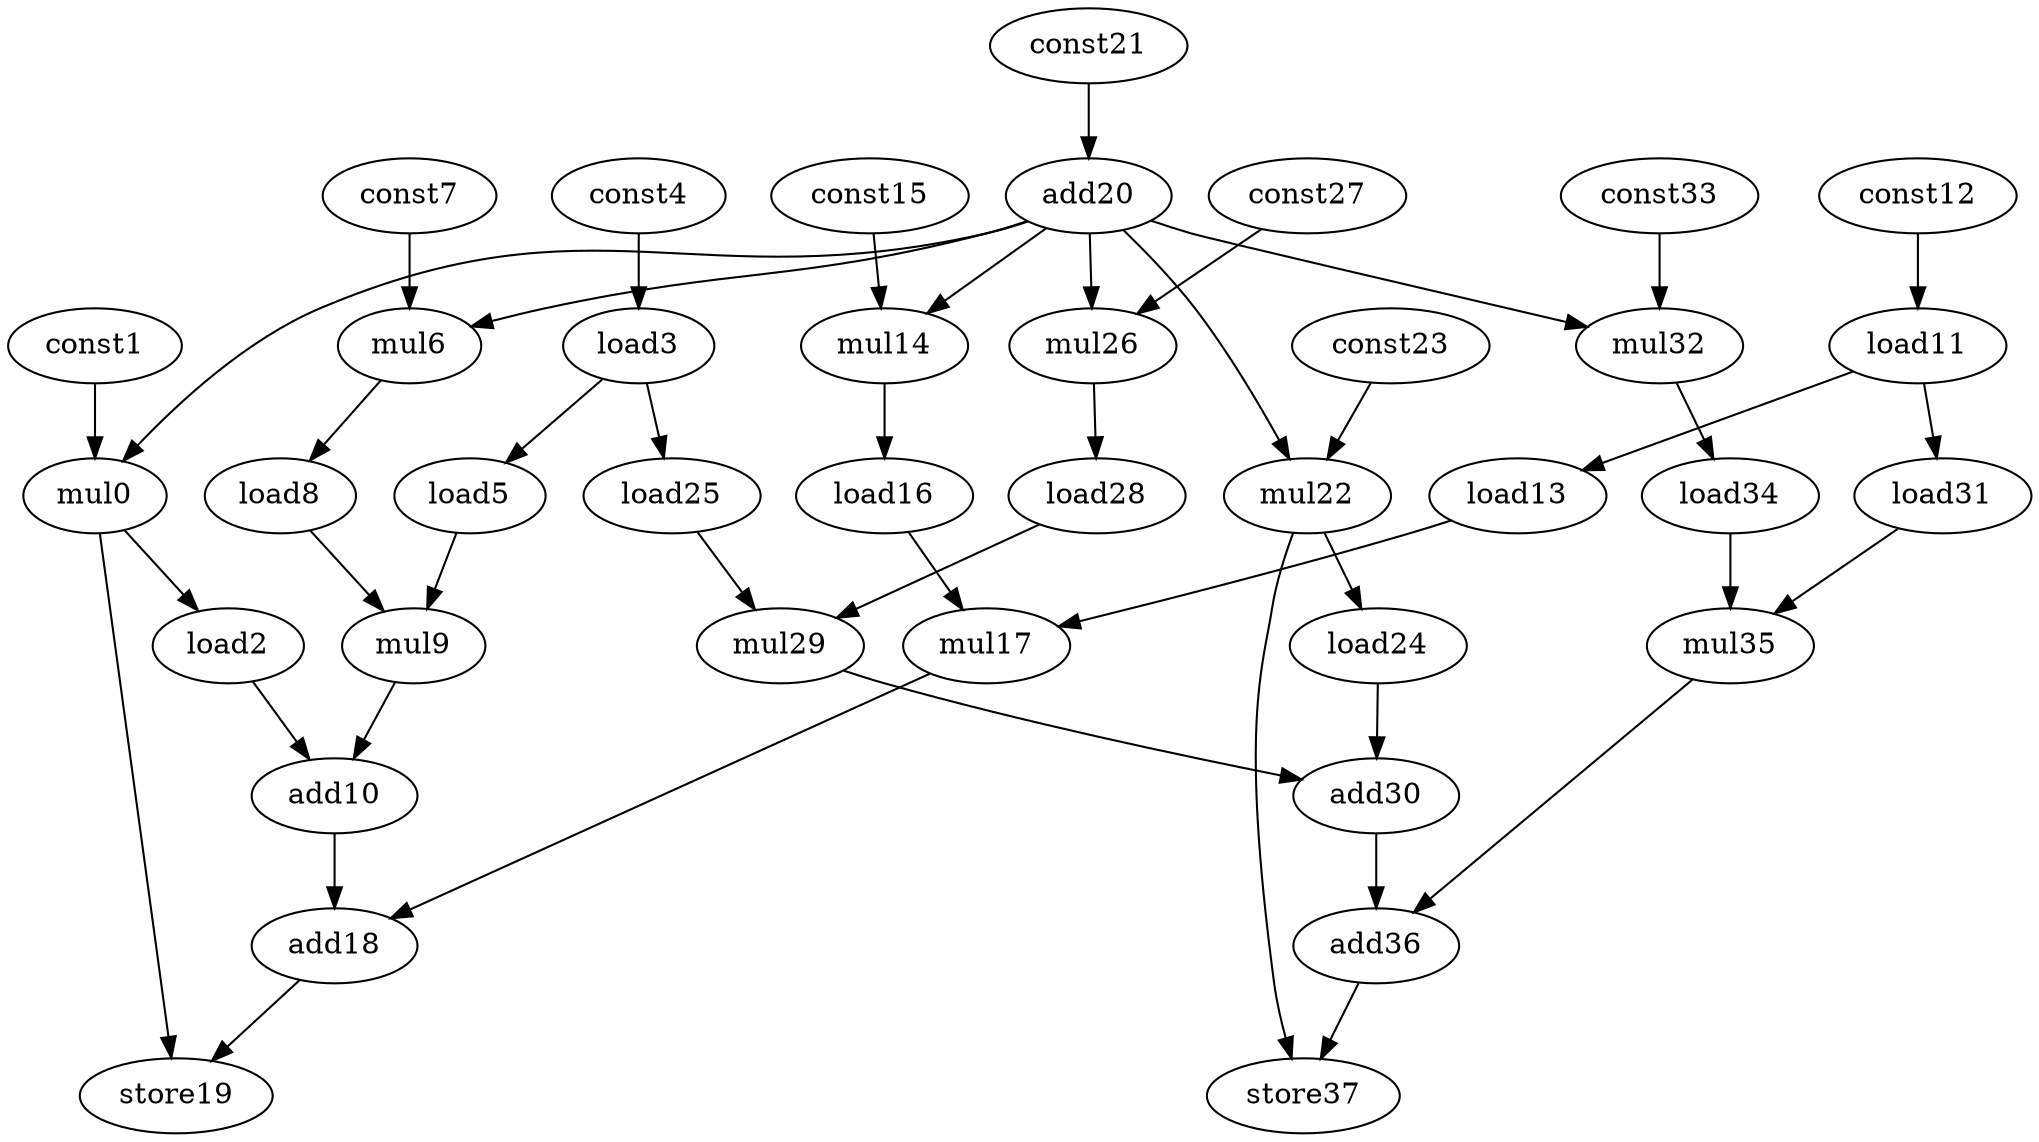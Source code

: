 digraph G {
mul0[opcode=mul];
const1[opcode=const];
load2[opcode=load];
load3[opcode=load];
const4[opcode=const];
load5[opcode=load];
mul6[opcode=mul];
const7[opcode=const];
load8[opcode=load];
mul9[opcode=mul];
add10[opcode=add];
load11[opcode=load];
const12[opcode=const];
load13[opcode=load];
mul14[opcode=mul];
const15[opcode=const];
load16[opcode=load];
mul17[opcode=mul];
add18[opcode=add];
store19[opcode=store];
add20[opcode=add];
const21[opcode=const];
mul22[opcode=mul];
const23[opcode=const];
load24[opcode=load];
load25[opcode=load];
mul26[opcode=mul];
const27[opcode=const];
load28[opcode=load];
mul29[opcode=mul];
add30[opcode=add];
load31[opcode=load];
mul32[opcode=mul];
const33[opcode=const];
load34[opcode=load];
mul35[opcode=mul];
add36[opcode=add];
store37[opcode=store];
load2->add10[operand=1]; //load->add
load3->load5[operand=0]; //load->load
load3->load25[operand=0]; //load->load
load5->mul9[operand=1]; //load->mul
load8->mul9[operand=0]; //load->mul
mul9->add10[operand=0]; //mul->add
add10->add18[operand=0]; //add->add
load11->load13[operand=0]; //load->load
load11->load31[operand=0]; //load->load
load13->mul17[operand=1]; //load->mul
load16->mul17[operand=0]; //load->mul
mul17->add18[operand=1]; //mul->add
add18->store19[operand=0]; //add->store
add20->mul22[operand=1]; //add->gep_mul
add20->mul26[operand=1]; //add->gep_mul
add20->mul32[operand=1]; //add->gep_mul
add20->mul0[operand=1]; //add->gep_mul
add20->mul6[operand=1]; //add->gep_mul
add20->mul14[operand=1]; //add->gep_mul
load24->add30[operand=1]; //load->add
load25->mul29[operand=1]; //load->mul
load28->mul29[operand=0]; //load->mul
mul29->add30[operand=0]; //mul->add
add30->add36[operand=0]; //add->add
load31->mul35[operand=1]; //load->mul
load34->mul35[operand=0]; //load->mul
mul35->add36[operand=1]; //mul->add
add36->store37[operand=0]; //add->store
const1->mul0[operand=0]; //gep_const->gep_mul
mul0->load2[operand=0]; //gep_mul->load
mul0->store19[operand=1]; //gep_mul->store
const4->load3[operand=0]; //const->load
const7->mul6[operand=0]; //gep_const->gep_mul
mul6->load8[operand=0]; //gep_mul->load
const12->load11[operand=0]; //const->load
const15->mul14[operand=0]; //gep_const->gep_mul
mul14->load16[operand=0]; //gep_mul->load
const21->add20[operand=1]; //const->add
const23->mul22[operand=0]; //gep_const->gep_mul
mul22->load24[operand=0]; //gep_mul->load
mul22->store37[operand=1]; //gep_mul->store
const27->mul26[operand=0]; //gep_const->gep_mul
mul26->load28[operand=0]; //gep_mul->load
const33->mul32[operand=0]; //gep_const->gep_mul
mul32->load34[operand=0]; //gep_mul->load
}
